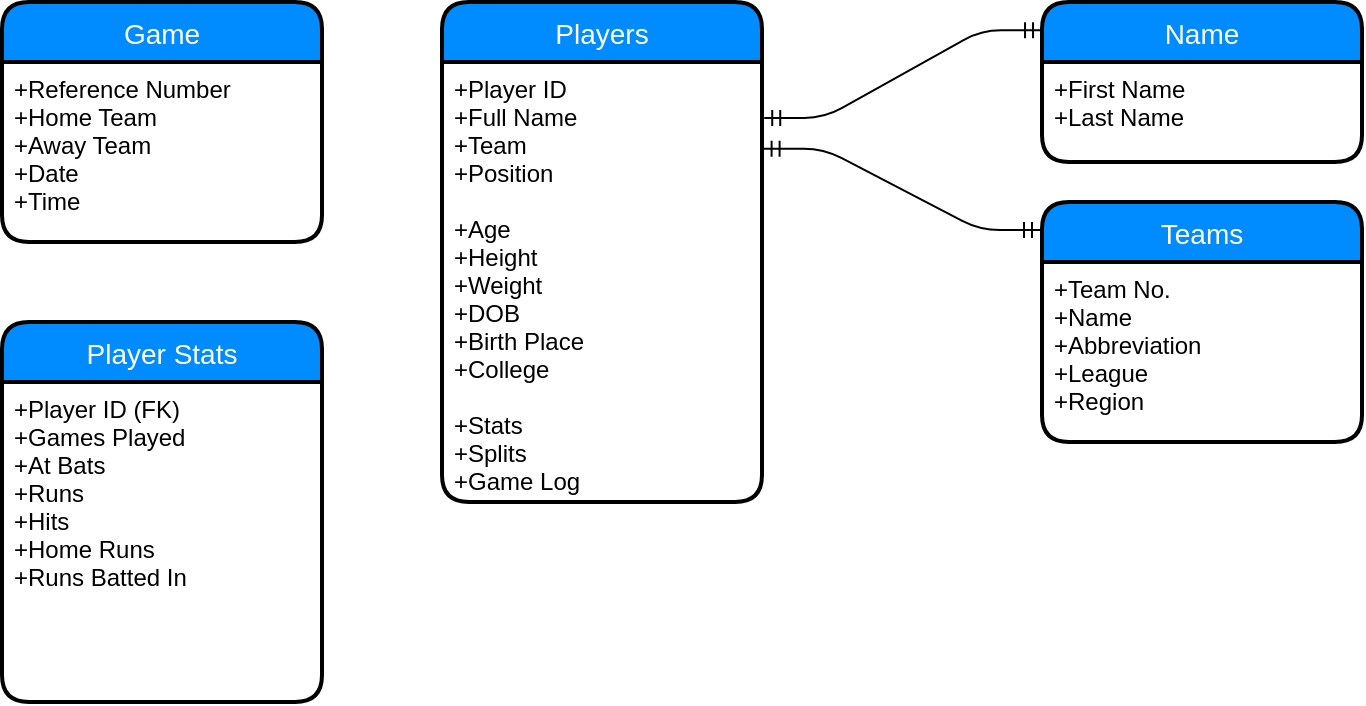 <mxfile version="11.1.4" type="device"><diagram id="wd3tquZUZpNroRP35N6U" name="Page-1"><mxGraphModel dx="716" dy="427" grid="1" gridSize="10" guides="1" tooltips="1" connect="1" arrows="1" fold="1" page="1" pageScale="1" pageWidth="850" pageHeight="1100" math="0" shadow="0"><root><mxCell id="0"/><mxCell id="1" parent="0"/><mxCell id="Fx1Fyr0dZtjgVk6N20z3-1" value="Players" style="swimlane;childLayout=stackLayout;horizontal=1;startSize=30;horizontalStack=0;fillColor=#008cff;fontColor=#FFFFFF;rounded=1;fontSize=14;fontStyle=0;strokeWidth=2;resizeParent=0;resizeLast=1;shadow=0;dashed=0;align=center;" vertex="1" parent="1"><mxGeometry x="340" y="290" width="160" height="250" as="geometry"/></mxCell><mxCell id="Fx1Fyr0dZtjgVk6N20z3-2" value="+Player ID&#10;+Full Name&#10;+Team&#10;+Position&#10;&#10;+Age&#10;+Height&#10;+Weight&#10;+DOB&#10;+Birth Place&#10;+College&#10;&#10;+Stats&#10;+Splits&#10;+Game Log" style="align=left;strokeColor=none;fillColor=none;spacingLeft=4;fontSize=12;verticalAlign=top;resizable=0;rotatable=0;part=1;" vertex="1" parent="Fx1Fyr0dZtjgVk6N20z3-1"><mxGeometry y="30" width="160" height="220" as="geometry"/></mxCell><mxCell id="Fx1Fyr0dZtjgVk6N20z3-3" value="Teams" style="swimlane;childLayout=stackLayout;horizontal=1;startSize=30;horizontalStack=0;fillColor=#008cff;fontColor=#FFFFFF;rounded=1;fontSize=14;fontStyle=0;strokeWidth=2;resizeParent=0;resizeLast=1;shadow=0;dashed=0;align=center;" vertex="1" parent="1"><mxGeometry x="640" y="390" width="160" height="120" as="geometry"/></mxCell><mxCell id="Fx1Fyr0dZtjgVk6N20z3-4" value="+Team No.&#10;+Name&#10;+Abbreviation&#10;+League&#10;+Region" style="align=left;strokeColor=none;fillColor=none;spacingLeft=4;fontSize=12;verticalAlign=top;resizable=0;rotatable=0;part=1;" vertex="1" parent="Fx1Fyr0dZtjgVk6N20z3-3"><mxGeometry y="30" width="160" height="90" as="geometry"/></mxCell><mxCell id="Fx1Fyr0dZtjgVk6N20z3-6" value="Player Stats" style="swimlane;childLayout=stackLayout;horizontal=1;startSize=30;horizontalStack=0;fillColor=#008cff;fontColor=#FFFFFF;rounded=1;fontSize=14;fontStyle=0;strokeWidth=2;resizeParent=0;resizeLast=1;shadow=0;dashed=0;align=center;" vertex="1" parent="1"><mxGeometry x="120" y="450" width="160" height="190" as="geometry"/></mxCell><mxCell id="Fx1Fyr0dZtjgVk6N20z3-7" value="+Player ID (FK)&#10;+Games Played&#10;+At Bats&#10;+Runs&#10;+Hits&#10;+Home Runs&#10;+Runs Batted In" style="align=left;strokeColor=none;fillColor=none;spacingLeft=4;fontSize=12;verticalAlign=top;resizable=0;rotatable=0;part=1;" vertex="1" parent="Fx1Fyr0dZtjgVk6N20z3-6"><mxGeometry y="30" width="160" height="160" as="geometry"/></mxCell><mxCell id="Fx1Fyr0dZtjgVk6N20z3-8" value="Game" style="swimlane;childLayout=stackLayout;horizontal=1;startSize=30;horizontalStack=0;fillColor=#008cff;fontColor=#FFFFFF;rounded=1;fontSize=14;fontStyle=0;strokeWidth=2;resizeParent=0;resizeLast=1;shadow=0;dashed=0;align=center;" vertex="1" parent="1"><mxGeometry x="120" y="290" width="160" height="120" as="geometry"/></mxCell><mxCell id="Fx1Fyr0dZtjgVk6N20z3-9" value="+Reference Number&#10;+Home Team&#10;+Away Team&#10;+Date&#10;+Time" style="align=left;strokeColor=none;fillColor=none;spacingLeft=4;fontSize=12;verticalAlign=top;resizable=0;rotatable=0;part=1;" vertex="1" parent="Fx1Fyr0dZtjgVk6N20z3-8"><mxGeometry y="30" width="160" height="90" as="geometry"/></mxCell><mxCell id="Fx1Fyr0dZtjgVk6N20z3-13" value="Name" style="swimlane;childLayout=stackLayout;horizontal=1;startSize=30;horizontalStack=0;fillColor=#008cff;fontColor=#FFFFFF;rounded=1;fontSize=14;fontStyle=0;strokeWidth=2;resizeParent=0;resizeLast=1;shadow=0;dashed=0;align=center;" vertex="1" parent="1"><mxGeometry x="640" y="290" width="160" height="80" as="geometry"/></mxCell><mxCell id="Fx1Fyr0dZtjgVk6N20z3-14" value="+First Name&#10;+Last Name" style="align=left;strokeColor=none;fillColor=none;spacingLeft=4;fontSize=12;verticalAlign=top;resizable=0;rotatable=0;part=1;" vertex="1" parent="Fx1Fyr0dZtjgVk6N20z3-13"><mxGeometry y="30" width="160" height="50" as="geometry"/></mxCell><mxCell id="Fx1Fyr0dZtjgVk6N20z3-15" value="" style="edgeStyle=entityRelationEdgeStyle;fontSize=12;html=1;endArrow=ERmandOne;startArrow=ERmandOne;entryX=-0.003;entryY=0.177;entryDx=0;entryDy=0;entryPerimeter=0;exitX=1.007;exitY=0.127;exitDx=0;exitDy=0;exitPerimeter=0;" edge="1" parent="1" source="Fx1Fyr0dZtjgVk6N20z3-2" target="Fx1Fyr0dZtjgVk6N20z3-13"><mxGeometry width="100" height="100" relative="1" as="geometry"><mxPoint x="537" y="351" as="sourcePoint"/><mxPoint x="544" y="318" as="targetPoint"/></mxGeometry></mxCell><mxCell id="Fx1Fyr0dZtjgVk6N20z3-16" value="" style="edgeStyle=entityRelationEdgeStyle;fontSize=12;html=1;endArrow=ERmandOne;startArrow=ERmandOne;exitX=1.005;exitY=0.197;exitDx=0;exitDy=0;exitPerimeter=0;" edge="1" parent="1" source="Fx1Fyr0dZtjgVk6N20z3-2"><mxGeometry width="100" height="100" relative="1" as="geometry"><mxPoint x="530" y="420" as="sourcePoint"/><mxPoint x="639" y="404" as="targetPoint"/></mxGeometry></mxCell></root></mxGraphModel></diagram></mxfile>